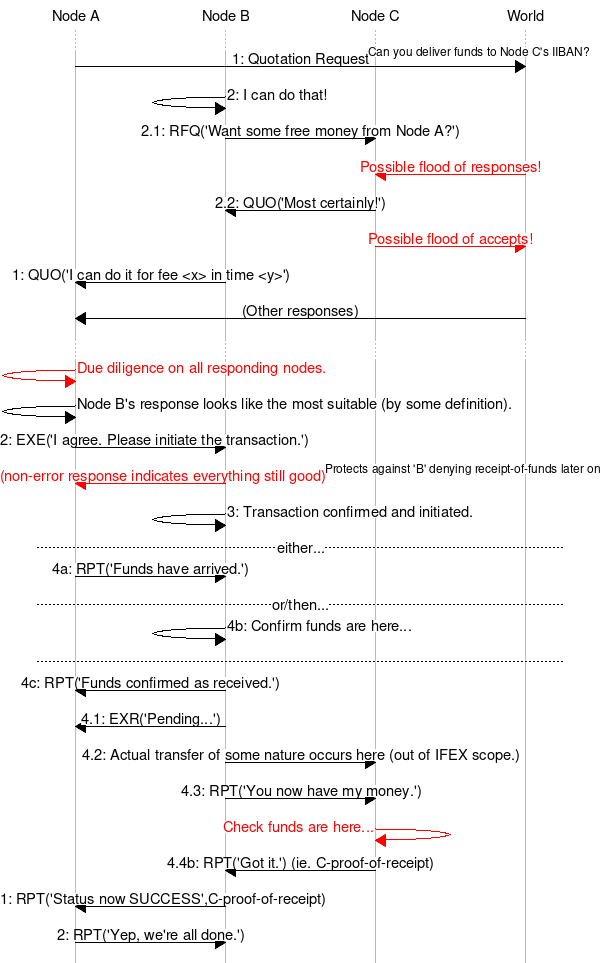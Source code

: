 #!/usr/local/bin/mscgen -Tsvg

# IFEX Settlement Path - Strangers
#  see http://www.ifex-project.org/our-proposals/ifex/2012-04-11-partial-draft#TOC-Settlement-Paths
msc {

  a[label="Node A",linecolour="#bbbbbb"], b[label="Node B",linecolour="#bbbbbb"], c[label="Node C",linecolour="#bbbbbb"], w[label="World",linecolour="#bbbbbb"];

  ...;

  a=>w [ label = "1: Quotation Request", id="Can you deliver funds to Node C's IIBAN?" ];
  b=>b [ label = "2: I can do that!" ];
  b=>c [ label = "2.1: RFQ('Want some free money from Node A?')"];
  w=>c [ label = "Possible flood of responses!", linecolor="#ff0000", textcolor="#ff0000"];
  c=>b [ label = "2.2: QUO('Most certainly!')"];
  c=>w [ label = "Possible flood of accepts!", linecolor="#ff0000", textcolor="#ff0000"]; 
  b=>a [ label = "1: QUO('I can do it for fee <x> in time <y>')" ];
  w=>a [ label = "(Other responses)" ];
  ...;
  a=>a [ label = "Due diligence on all responding nodes.", linecolor="#ff0000", textcolor="#ff0000" ];
  a=>a [ label = "Node B's response looks like the most suitable (by some definition)." ];
  a=>b [ label = "2: EXE('I agree. Please initiate the transaction.')" ];
  b=>a [ label = "(non-error response indicates everything still good)", id="Protects against 'B' denying receipt-of-funds later on", linecolor="#ff0000", textcolor="#ff0000" ];
  b=>b [ label = "3: Transaction confirmed and initiated." ];
  --- [ label = "either..."];
  a=>b [ label = "4a: RPT('Funds have arrived.')" ];
  --- [label = "or/then..."];
  b=>b [ label = "4b: Confirm funds are here..." ];
  ---;
  b=>a [ label = "4c: RPT('Funds confirmed as received.')" ];
  b=>a [ label = "4.1: EXR('Pending...')" ];
  b=>c [ label = "4.2: Actual transfer of some nature occurs here (out of IFEX scope.)" ];
  b=>c [ label = "4.3: RPT('You now have my money.')" ];
  c=>c [ label = "Check funds are here...", linecolor="#ff0000", textcolor="#ff0000" ];
  c=>b [ label = "4.4b: RPT('Got it.') (ie. C-proof-of-receipt)" ];
  b=>a [ label = "1: RPT('Status now SUCCESS',C-proof-of-receipt)" ];
  a=>b [ label = "2: RPT('Yep, we're all done.')" ];

}
